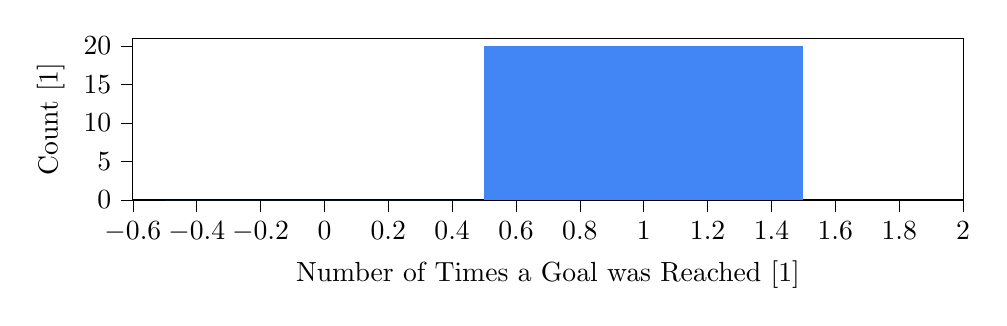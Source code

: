 % This file was created with tikzplotlib v0.9.16.
\begin{tikzpicture}

\definecolor{color0}{rgb}{0.259,0.522,0.957}

\begin{axis}[
width=1.0\linewidth,
height=0.3\linewidth,
clip marker paths=true,
scaled x ticks=false,
tick align=outside,
tick pos=left,
x grid style={white!69.02!black},
xlabel={Number of Times a Goal was Reached [1]},
xmin=-0.6, xmax=2,
xtick style={color=black},
y grid style={white!69.02!black},
ylabel={Count [1]},
ymin=0, ymax=21,
ytick style={color=black}
]
\draw[draw=none,fill=color0] (axis cs:-0.5,0) rectangle (axis cs:0.5,0);
\draw[draw=none,fill=color0] (axis cs:0.5,0) rectangle (axis cs:1.5,20);
\end{axis}

\end{tikzpicture}
